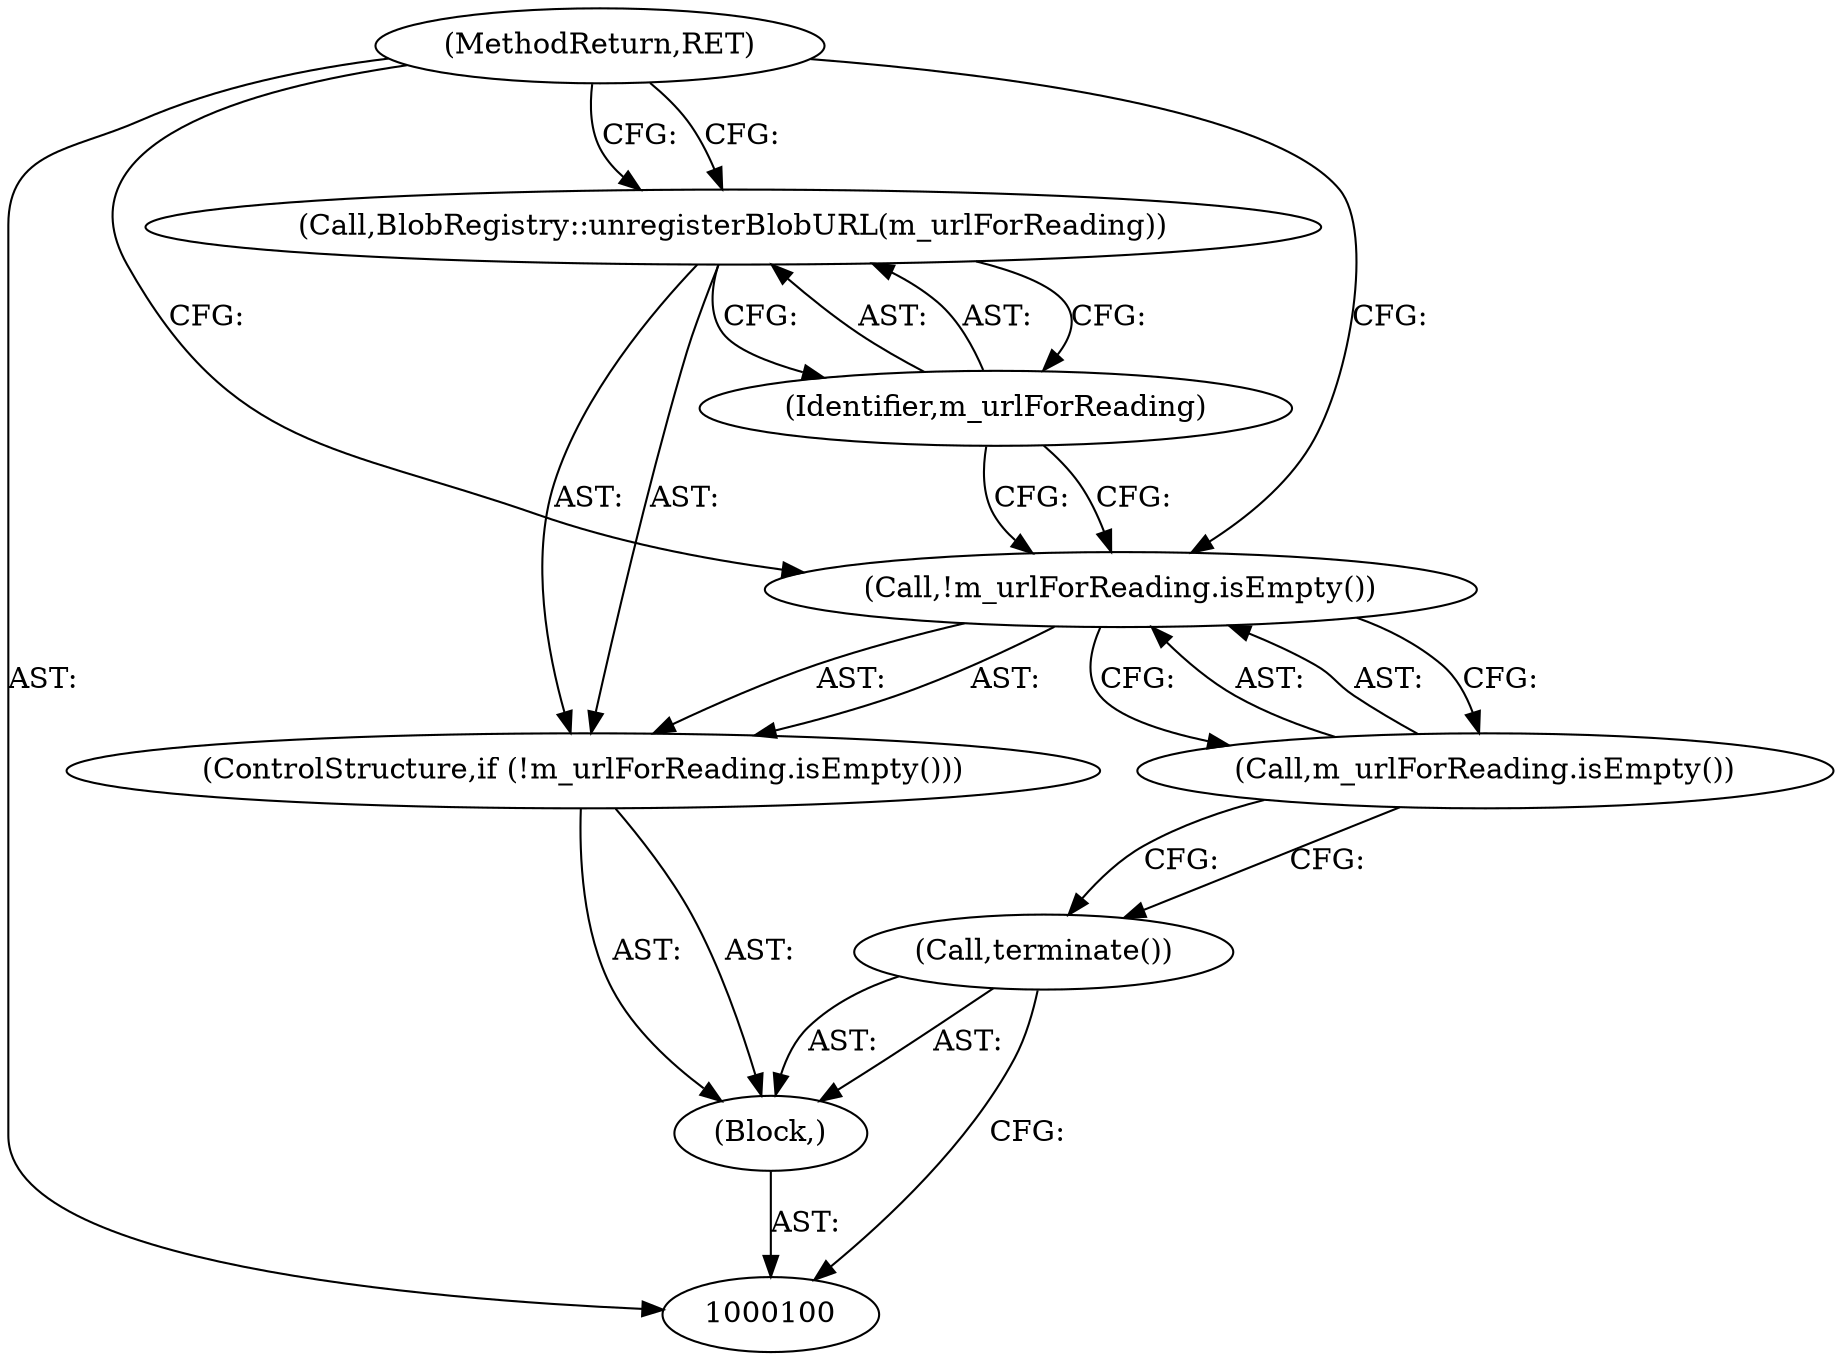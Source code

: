 digraph "0_Chrome_d0c31f0342cefc46a3b3d80359a9779d044d4c0d_18" {
"1000108" [label="(MethodReturn,RET)"];
"1000101" [label="(Block,)"];
"1000102" [label="(Call,terminate())"];
"1000105" [label="(Call,m_urlForReading.isEmpty())"];
"1000103" [label="(ControlStructure,if (!m_urlForReading.isEmpty()))"];
"1000104" [label="(Call,!m_urlForReading.isEmpty())"];
"1000107" [label="(Identifier,m_urlForReading)"];
"1000106" [label="(Call,BlobRegistry::unregisterBlobURL(m_urlForReading))"];
"1000108" -> "1000100"  [label="AST: "];
"1000108" -> "1000106"  [label="CFG: "];
"1000108" -> "1000104"  [label="CFG: "];
"1000101" -> "1000100"  [label="AST: "];
"1000102" -> "1000101"  [label="AST: "];
"1000103" -> "1000101"  [label="AST: "];
"1000102" -> "1000101"  [label="AST: "];
"1000102" -> "1000100"  [label="CFG: "];
"1000105" -> "1000102"  [label="CFG: "];
"1000105" -> "1000104"  [label="AST: "];
"1000105" -> "1000102"  [label="CFG: "];
"1000104" -> "1000105"  [label="CFG: "];
"1000103" -> "1000101"  [label="AST: "];
"1000104" -> "1000103"  [label="AST: "];
"1000106" -> "1000103"  [label="AST: "];
"1000104" -> "1000103"  [label="AST: "];
"1000104" -> "1000105"  [label="CFG: "];
"1000105" -> "1000104"  [label="AST: "];
"1000107" -> "1000104"  [label="CFG: "];
"1000108" -> "1000104"  [label="CFG: "];
"1000107" -> "1000106"  [label="AST: "];
"1000107" -> "1000104"  [label="CFG: "];
"1000106" -> "1000107"  [label="CFG: "];
"1000106" -> "1000103"  [label="AST: "];
"1000106" -> "1000107"  [label="CFG: "];
"1000107" -> "1000106"  [label="AST: "];
"1000108" -> "1000106"  [label="CFG: "];
}
